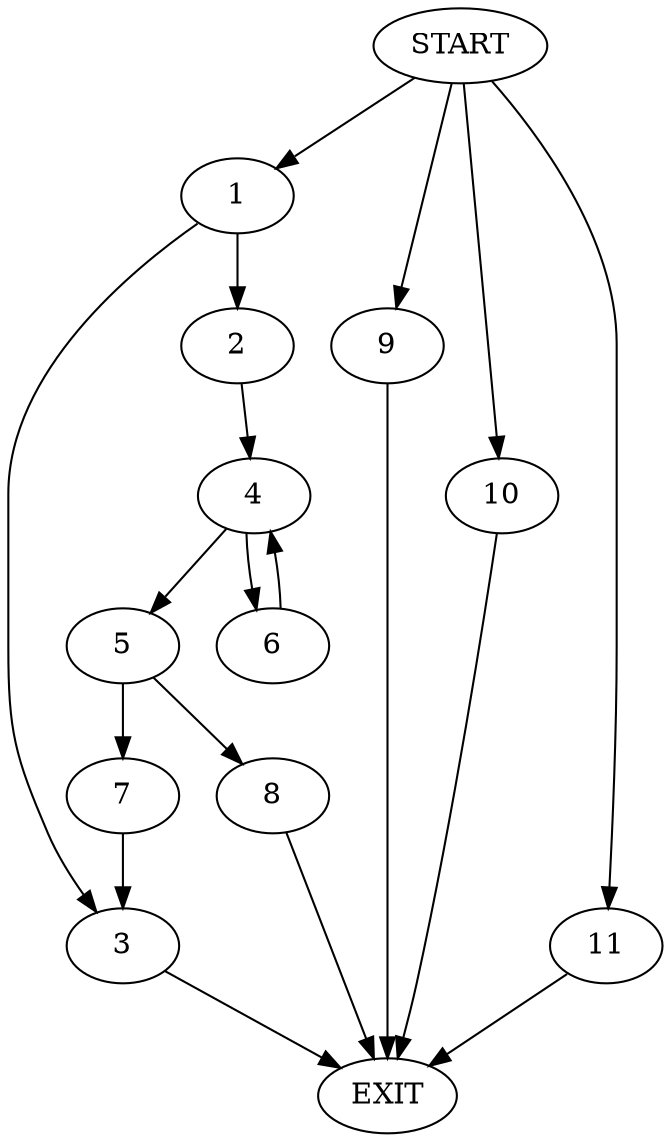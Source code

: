digraph {
0 [label="START"]
12 [label="EXIT"]
0 -> 1
1 -> 2
1 -> 3
2 -> 4
3 -> 12
4 -> 5
4 -> 6
5 -> 7
5 -> 8
6 -> 4
8 -> 12
7 -> 3
0 -> 9
9 -> 12
0 -> 10
10 -> 12
0 -> 11
11 -> 12
}
